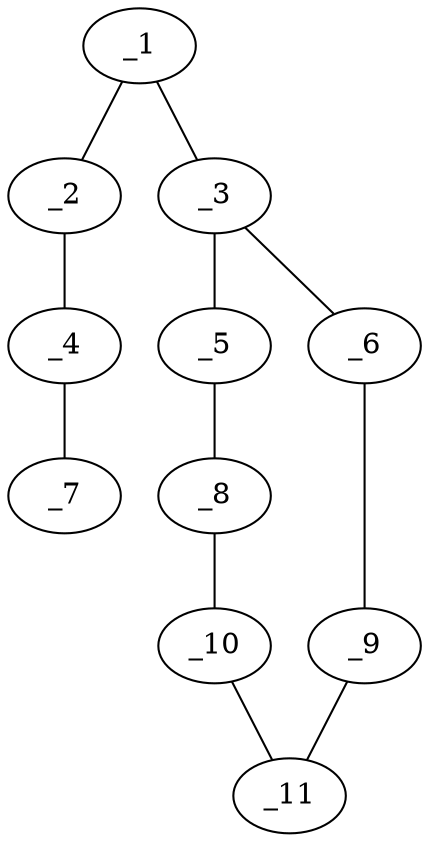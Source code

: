 graph molid87081 {
	_1	 [charge=0,
		chem=1,
		symbol="C  ",
		x="5.1906",
		y="0.3043"];
	_2	 [charge=0,
		chem=1,
		symbol="C  ",
		x="5.6906",
		y="-0.5617"];
	_1 -- _2	 [valence=1];
	_3	 [charge=0,
		chem=1,
		symbol="C  ",
		x="4.1906",
		y="0.3043"];
	_1 -- _3	 [valence=1];
	_4	 [charge=0,
		chem=1,
		symbol="C  ",
		x="6.6906",
		y="-0.5617"];
	_2 -- _4	 [valence=1];
	_5	 [charge=0,
		chem=1,
		symbol="C  ",
		x="3.7568",
		y="-0.5967"];
	_3 -- _5	 [valence=1];
	_6	 [charge=0,
		chem=1,
		symbol="C  ",
		x="3.7568",
		y="1.2052"];
	_3 -- _6	 [valence=1];
	_7	 [charge=0,
		chem=4,
		symbol="N  ",
		x="7.1907",
		y="-1.4278"];
	_4 -- _7	 [valence=1];
	_8	 [charge=0,
		chem=1,
		symbol="C  ",
		x="2.7818",
		y="-0.8192"];
	_5 -- _8	 [valence=1];
	_9	 [charge=0,
		chem=4,
		symbol="N  ",
		x="2.7818",
		y="1.4278"];
	_6 -- _9	 [valence=1];
	_10	 [charge=0,
		chem=1,
		symbol="C  ",
		x=2,
		y="-0.1957"];
	_8 -- _10	 [valence=1];
	_11	 [charge=0,
		chem=1,
		symbol="C  ",
		x=2,
		y="0.8043"];
	_9 -- _11	 [valence=1];
	_10 -- _11	 [valence=1];
}
